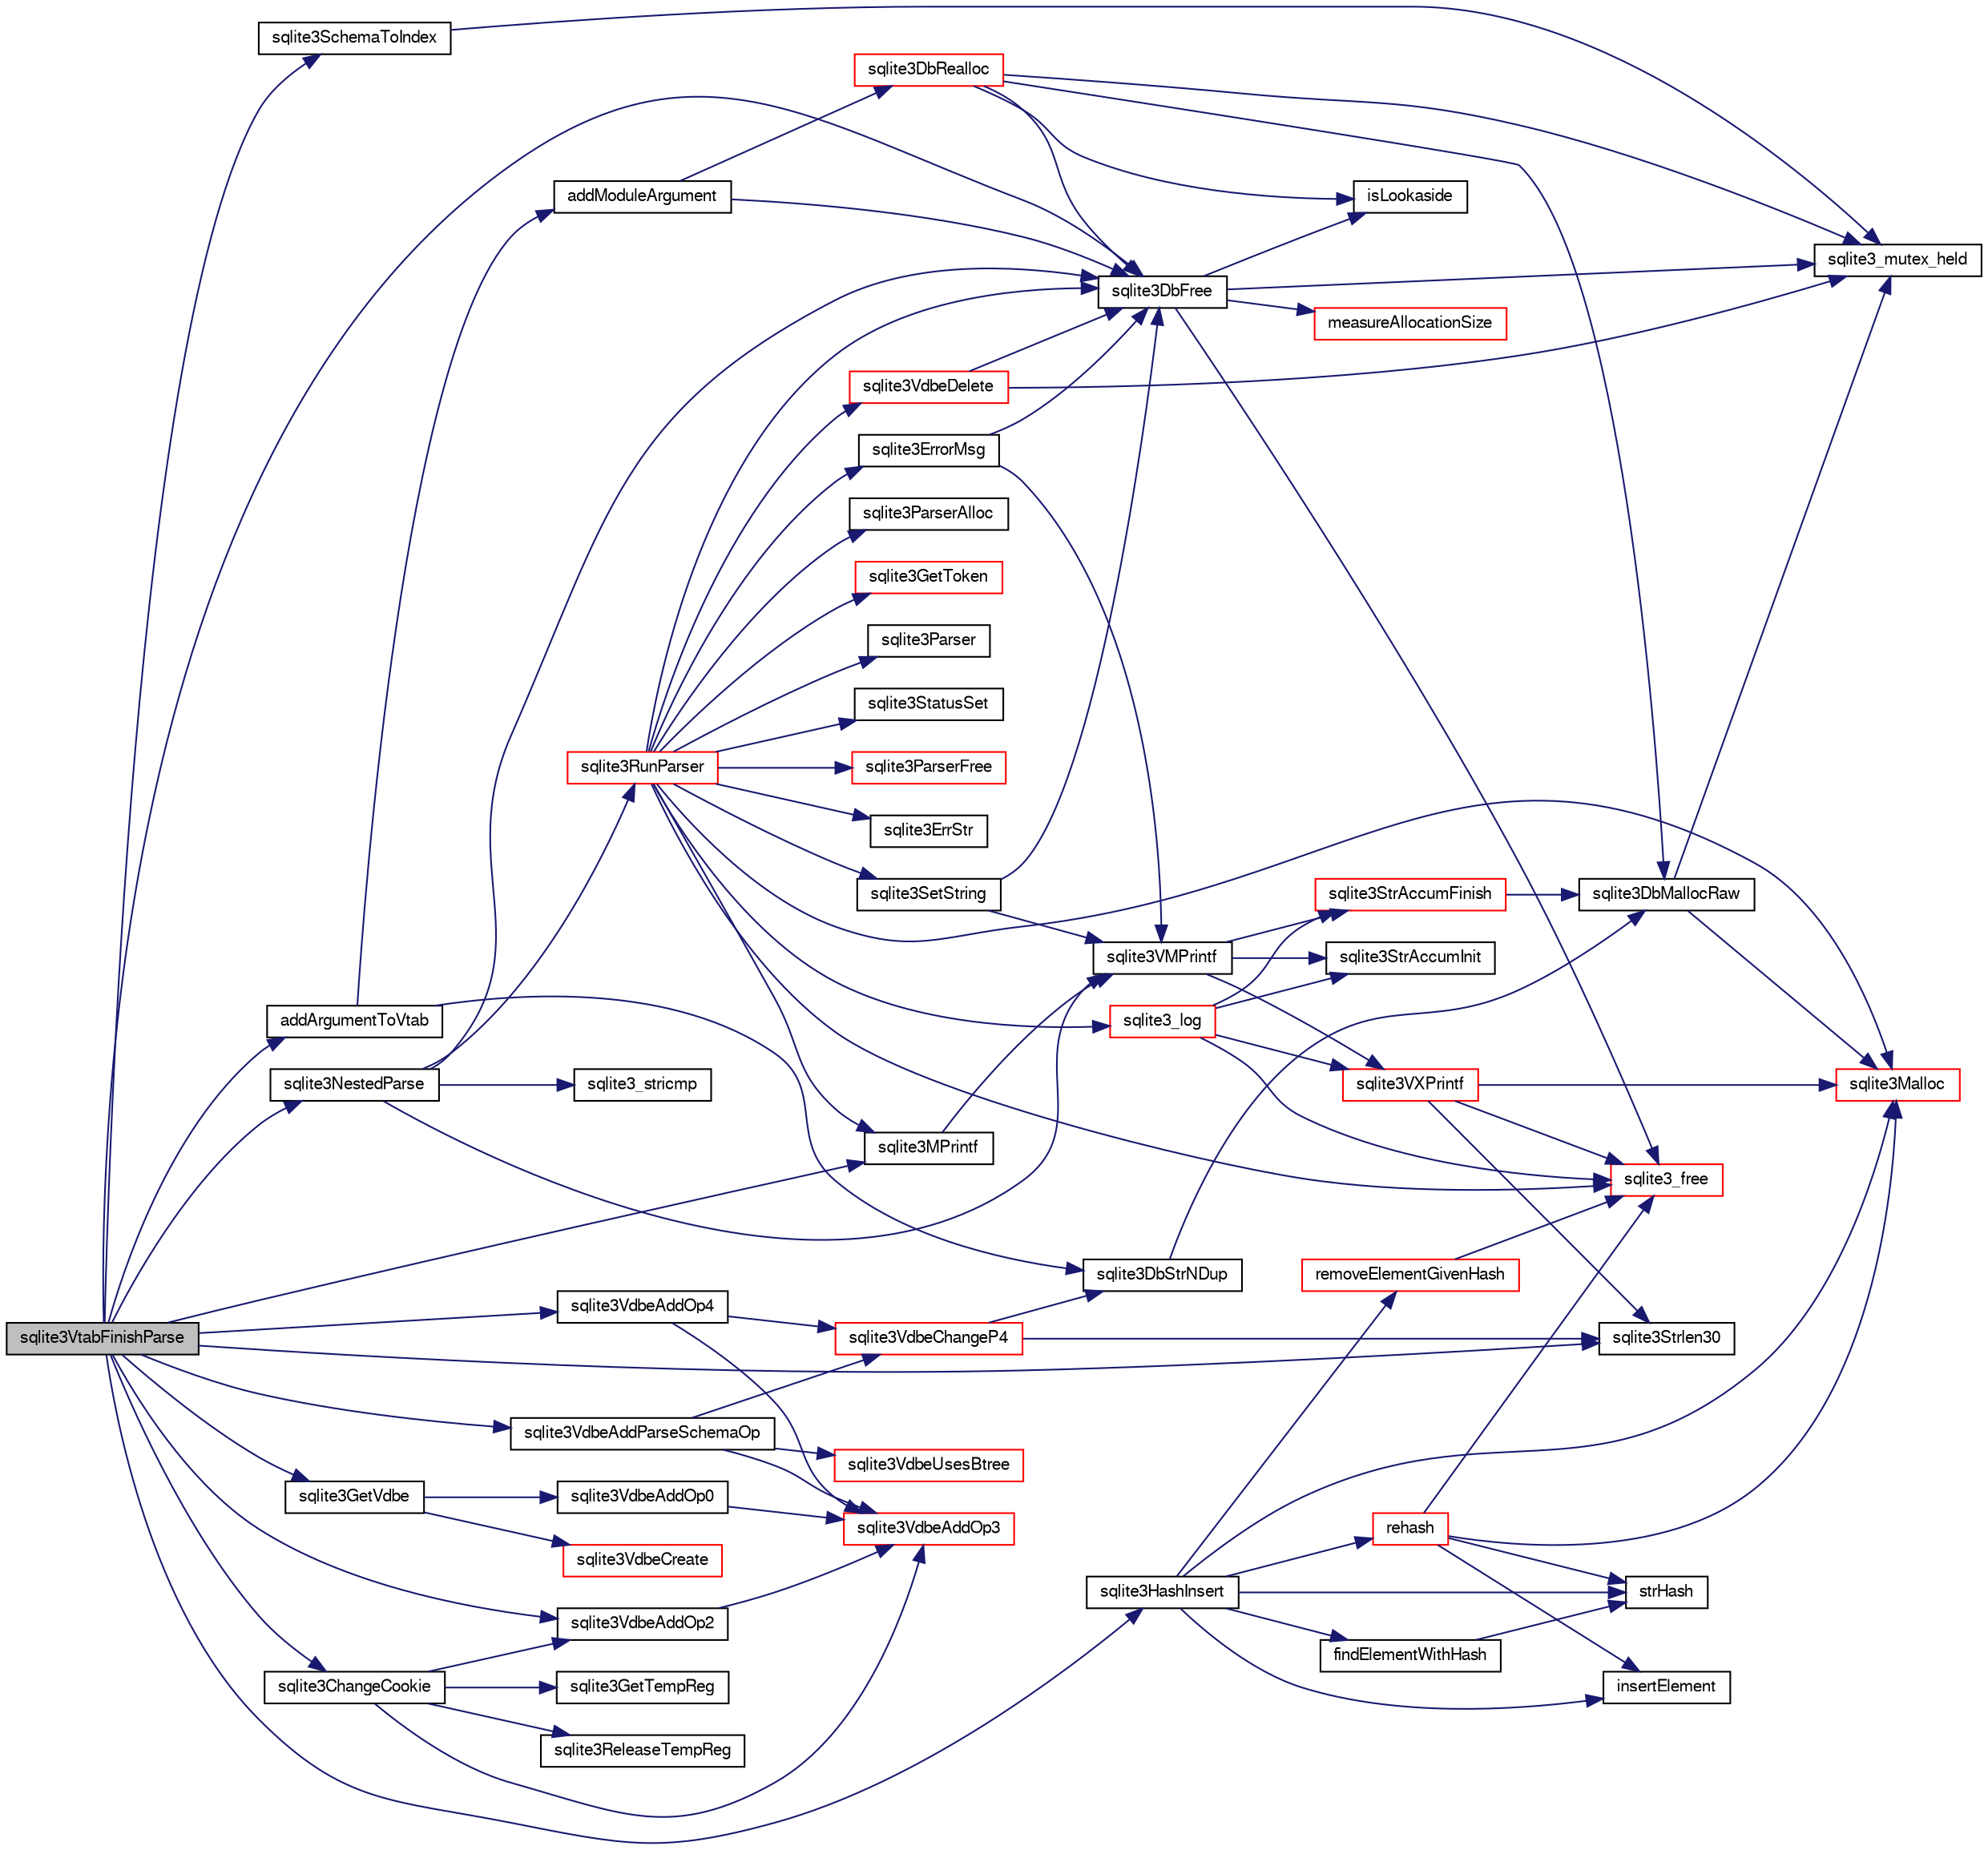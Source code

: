 digraph "sqlite3VtabFinishParse"
{
  edge [fontname="FreeSans",fontsize="10",labelfontname="FreeSans",labelfontsize="10"];
  node [fontname="FreeSans",fontsize="10",shape=record];
  rankdir="LR";
  Node803352 [label="sqlite3VtabFinishParse",height=0.2,width=0.4,color="black", fillcolor="grey75", style="filled", fontcolor="black"];
  Node803352 -> Node803353 [color="midnightblue",fontsize="10",style="solid",fontname="FreeSans"];
  Node803353 [label="addArgumentToVtab",height=0.2,width=0.4,color="black", fillcolor="white", style="filled",URL="$sqlite3_8c.html#aaf61ce8b4c243cd606a04cddde684b9c"];
  Node803353 -> Node803354 [color="midnightblue",fontsize="10",style="solid",fontname="FreeSans"];
  Node803354 [label="addModuleArgument",height=0.2,width=0.4,color="black", fillcolor="white", style="filled",URL="$sqlite3_8c.html#a3020ed4a4b05f9a18e8ab695a182ce92"];
  Node803354 -> Node803355 [color="midnightblue",fontsize="10",style="solid",fontname="FreeSans"];
  Node803355 [label="sqlite3DbRealloc",height=0.2,width=0.4,color="red", fillcolor="white", style="filled",URL="$sqlite3_8c.html#ae028f4902a9d29bcaf310ff289ee87dc"];
  Node803355 -> Node803356 [color="midnightblue",fontsize="10",style="solid",fontname="FreeSans"];
  Node803356 [label="sqlite3_mutex_held",height=0.2,width=0.4,color="black", fillcolor="white", style="filled",URL="$sqlite3_8c.html#acf77da68932b6bc163c5e68547ecc3e7"];
  Node803355 -> Node803357 [color="midnightblue",fontsize="10",style="solid",fontname="FreeSans"];
  Node803357 [label="sqlite3DbMallocRaw",height=0.2,width=0.4,color="black", fillcolor="white", style="filled",URL="$sqlite3_8c.html#abbe8be0cf7175e11ddc3e2218fad924e"];
  Node803357 -> Node803356 [color="midnightblue",fontsize="10",style="solid",fontname="FreeSans"];
  Node803357 -> Node803358 [color="midnightblue",fontsize="10",style="solid",fontname="FreeSans"];
  Node803358 [label="sqlite3Malloc",height=0.2,width=0.4,color="red", fillcolor="white", style="filled",URL="$sqlite3_8c.html#a361a2eaa846b1885f123abe46f5d8b2b"];
  Node803355 -> Node803368 [color="midnightblue",fontsize="10",style="solid",fontname="FreeSans"];
  Node803368 [label="isLookaside",height=0.2,width=0.4,color="black", fillcolor="white", style="filled",URL="$sqlite3_8c.html#a770fa05ff9717b75e16f4d968a77b897"];
  Node803355 -> Node803369 [color="midnightblue",fontsize="10",style="solid",fontname="FreeSans"];
  Node803369 [label="sqlite3DbFree",height=0.2,width=0.4,color="black", fillcolor="white", style="filled",URL="$sqlite3_8c.html#ac70ab821a6607b4a1b909582dc37a069"];
  Node803369 -> Node803356 [color="midnightblue",fontsize="10",style="solid",fontname="FreeSans"];
  Node803369 -> Node803370 [color="midnightblue",fontsize="10",style="solid",fontname="FreeSans"];
  Node803370 [label="measureAllocationSize",height=0.2,width=0.4,color="red", fillcolor="white", style="filled",URL="$sqlite3_8c.html#a45731e644a22fdb756e2b6337224217a"];
  Node803369 -> Node803368 [color="midnightblue",fontsize="10",style="solid",fontname="FreeSans"];
  Node803369 -> Node803372 [color="midnightblue",fontsize="10",style="solid",fontname="FreeSans"];
  Node803372 [label="sqlite3_free",height=0.2,width=0.4,color="red", fillcolor="white", style="filled",URL="$sqlite3_8c.html#a6552349e36a8a691af5487999ab09519"];
  Node803354 -> Node803369 [color="midnightblue",fontsize="10",style="solid",fontname="FreeSans"];
  Node803353 -> Node803628 [color="midnightblue",fontsize="10",style="solid",fontname="FreeSans"];
  Node803628 [label="sqlite3DbStrNDup",height=0.2,width=0.4,color="black", fillcolor="white", style="filled",URL="$sqlite3_8c.html#a48e8c757f70cba60fe83ce00ad8de713"];
  Node803628 -> Node803357 [color="midnightblue",fontsize="10",style="solid",fontname="FreeSans"];
  Node803352 -> Node803624 [color="midnightblue",fontsize="10",style="solid",fontname="FreeSans"];
  Node803624 [label="sqlite3MPrintf",height=0.2,width=0.4,color="black", fillcolor="white", style="filled",URL="$sqlite3_8c.html#a208ef0df84e9778778804a19af03efea"];
  Node803624 -> Node803625 [color="midnightblue",fontsize="10",style="solid",fontname="FreeSans"];
  Node803625 [label="sqlite3VMPrintf",height=0.2,width=0.4,color="black", fillcolor="white", style="filled",URL="$sqlite3_8c.html#a05535d0982ef06fbc2ee8195ebbae689"];
  Node803625 -> Node803399 [color="midnightblue",fontsize="10",style="solid",fontname="FreeSans"];
  Node803399 [label="sqlite3StrAccumInit",height=0.2,width=0.4,color="black", fillcolor="white", style="filled",URL="$sqlite3_8c.html#aabf95e113b9d54d519cd15a56215f560"];
  Node803625 -> Node803400 [color="midnightblue",fontsize="10",style="solid",fontname="FreeSans"];
  Node803400 [label="sqlite3VXPrintf",height=0.2,width=0.4,color="red", fillcolor="white", style="filled",URL="$sqlite3_8c.html#a63c25806c9bd4a2b76f9a0eb232c6bde"];
  Node803400 -> Node803358 [color="midnightblue",fontsize="10",style="solid",fontname="FreeSans"];
  Node803400 -> Node803419 [color="midnightblue",fontsize="10",style="solid",fontname="FreeSans"];
  Node803419 [label="sqlite3Strlen30",height=0.2,width=0.4,color="black", fillcolor="white", style="filled",URL="$sqlite3_8c.html#a3dcd80ba41f1a308193dee74857b62a7"];
  Node803400 -> Node803372 [color="midnightblue",fontsize="10",style="solid",fontname="FreeSans"];
  Node803625 -> Node803443 [color="midnightblue",fontsize="10",style="solid",fontname="FreeSans"];
  Node803443 [label="sqlite3StrAccumFinish",height=0.2,width=0.4,color="red", fillcolor="white", style="filled",URL="$sqlite3_8c.html#adb7f26b10ac1b847db6f000ef4c2e2ba"];
  Node803443 -> Node803357 [color="midnightblue",fontsize="10",style="solid",fontname="FreeSans"];
  Node803352 -> Node803637 [color="midnightblue",fontsize="10",style="solid",fontname="FreeSans"];
  Node803637 [label="sqlite3SchemaToIndex",height=0.2,width=0.4,color="black", fillcolor="white", style="filled",URL="$sqlite3_8c.html#ad9ef77a42022f1f8c8ab71b5761f5134"];
  Node803637 -> Node803356 [color="midnightblue",fontsize="10",style="solid",fontname="FreeSans"];
  Node803352 -> Node803638 [color="midnightblue",fontsize="10",style="solid",fontname="FreeSans"];
  Node803638 [label="sqlite3NestedParse",height=0.2,width=0.4,color="black", fillcolor="white", style="filled",URL="$sqlite3_8c.html#ae78bd6187a28892732af5428ec15b03f"];
  Node803638 -> Node803625 [color="midnightblue",fontsize="10",style="solid",fontname="FreeSans"];
  Node803638 -> Node803639 [color="midnightblue",fontsize="10",style="solid",fontname="FreeSans"];
  Node803639 [label="sqlite3RunParser",height=0.2,width=0.4,color="red", fillcolor="white", style="filled",URL="$sqlite3_8c.html#a174f16a9adcc64bf971bae4a5ffa3488"];
  Node803639 -> Node803640 [color="midnightblue",fontsize="10",style="solid",fontname="FreeSans"];
  Node803640 [label="sqlite3ParserAlloc",height=0.2,width=0.4,color="black", fillcolor="white", style="filled",URL="$sqlite3_8c.html#ad04f20cc1a4b6d3e458d60b80c694d94"];
  Node803639 -> Node803358 [color="midnightblue",fontsize="10",style="solid",fontname="FreeSans"];
  Node803639 -> Node803622 [color="midnightblue",fontsize="10",style="solid",fontname="FreeSans"];
  Node803622 [label="sqlite3GetToken",height=0.2,width=0.4,color="red", fillcolor="white", style="filled",URL="$sqlite3_8c.html#a3111c5f563140332fcc76d31fd028aaf"];
  Node803639 -> Node803641 [color="midnightblue",fontsize="10",style="solid",fontname="FreeSans"];
  Node803641 [label="sqlite3ErrorMsg",height=0.2,width=0.4,color="black", fillcolor="white", style="filled",URL="$sqlite3_8c.html#aee2798e173651adae0f9c85469f3457d"];
  Node803641 -> Node803625 [color="midnightblue",fontsize="10",style="solid",fontname="FreeSans"];
  Node803641 -> Node803369 [color="midnightblue",fontsize="10",style="solid",fontname="FreeSans"];
  Node803639 -> Node803369 [color="midnightblue",fontsize="10",style="solid",fontname="FreeSans"];
  Node803639 -> Node803624 [color="midnightblue",fontsize="10",style="solid",fontname="FreeSans"];
  Node803639 -> Node803642 [color="midnightblue",fontsize="10",style="solid",fontname="FreeSans"];
  Node803642 [label="sqlite3Parser",height=0.2,width=0.4,color="black", fillcolor="white", style="filled",URL="$sqlite3_8c.html#a6f46fb0365c1d879ab5d64cde499c224"];
  Node803639 -> Node803361 [color="midnightblue",fontsize="10",style="solid",fontname="FreeSans"];
  Node803361 [label="sqlite3StatusSet",height=0.2,width=0.4,color="black", fillcolor="white", style="filled",URL="$sqlite3_8c.html#afec7586c01fcb5ea17dc9d7725a589d9"];
  Node803639 -> Node803643 [color="midnightblue",fontsize="10",style="solid",fontname="FreeSans"];
  Node803643 [label="sqlite3ParserFree",height=0.2,width=0.4,color="red", fillcolor="white", style="filled",URL="$sqlite3_8c.html#a75d41a16c8dff0547dcca208ff4d5d7d"];
  Node803639 -> Node803372 [color="midnightblue",fontsize="10",style="solid",fontname="FreeSans"];
  Node803639 -> Node803993 [color="midnightblue",fontsize="10",style="solid",fontname="FreeSans"];
  Node803993 [label="sqlite3SetString",height=0.2,width=0.4,color="black", fillcolor="white", style="filled",URL="$sqlite3_8c.html#aad368822484a1ceae010a829e27454ae"];
  Node803993 -> Node803625 [color="midnightblue",fontsize="10",style="solid",fontname="FreeSans"];
  Node803993 -> Node803369 [color="midnightblue",fontsize="10",style="solid",fontname="FreeSans"];
  Node803639 -> Node804041 [color="midnightblue",fontsize="10",style="solid",fontname="FreeSans"];
  Node804041 [label="sqlite3ErrStr",height=0.2,width=0.4,color="black", fillcolor="white", style="filled",URL="$sqlite3_8c.html#ab289afae24fa83e42f3d78b3b7e91793"];
  Node803639 -> Node803397 [color="midnightblue",fontsize="10",style="solid",fontname="FreeSans"];
  Node803397 [label="sqlite3_log",height=0.2,width=0.4,color="red", fillcolor="white", style="filled",URL="$sqlite3_8c.html#a298c9699bf9c143662c6b1fec4b2dc3b"];
  Node803397 -> Node803399 [color="midnightblue",fontsize="10",style="solid",fontname="FreeSans"];
  Node803397 -> Node803400 [color="midnightblue",fontsize="10",style="solid",fontname="FreeSans"];
  Node803397 -> Node803443 [color="midnightblue",fontsize="10",style="solid",fontname="FreeSans"];
  Node803397 -> Node803372 [color="midnightblue",fontsize="10",style="solid",fontname="FreeSans"];
  Node803639 -> Node804020 [color="midnightblue",fontsize="10",style="solid",fontname="FreeSans"];
  Node804020 [label="sqlite3VdbeDelete",height=0.2,width=0.4,color="red", fillcolor="white", style="filled",URL="$sqlite3_8c.html#ace82a1f75873a6609067d0f572120e47"];
  Node804020 -> Node803356 [color="midnightblue",fontsize="10",style="solid",fontname="FreeSans"];
  Node804020 -> Node803369 [color="midnightblue",fontsize="10",style="solid",fontname="FreeSans"];
  Node803638 -> Node803369 [color="midnightblue",fontsize="10",style="solid",fontname="FreeSans"];
  Node803638 -> Node804224 [color="midnightblue",fontsize="10",style="solid",fontname="FreeSans"];
  Node804224 [label="sqlite3_stricmp",height=0.2,width=0.4,color="black", fillcolor="white", style="filled",URL="$sqlite3_8c.html#aaa53981a07ebaa0c9d16b24032fb943c"];
  Node803352 -> Node803369 [color="midnightblue",fontsize="10",style="solid",fontname="FreeSans"];
  Node803352 -> Node804310 [color="midnightblue",fontsize="10",style="solid",fontname="FreeSans"];
  Node804310 [label="sqlite3GetVdbe",height=0.2,width=0.4,color="black", fillcolor="white", style="filled",URL="$sqlite3_8c.html#a76b721dcd00b0587308547594cb6c1f4"];
  Node804310 -> Node804311 [color="midnightblue",fontsize="10",style="solid",fontname="FreeSans"];
  Node804311 [label="sqlite3VdbeCreate",height=0.2,width=0.4,color="red", fillcolor="white", style="filled",URL="$sqlite3_8c.html#a7778fbbc1a7b677f680ce0afc44a88e2"];
  Node804310 -> Node804312 [color="midnightblue",fontsize="10",style="solid",fontname="FreeSans"];
  Node804312 [label="sqlite3VdbeAddOp0",height=0.2,width=0.4,color="black", fillcolor="white", style="filled",URL="$sqlite3_8c.html#a0aefd237fc1d629f3a3d3d454ced408a"];
  Node804312 -> Node804313 [color="midnightblue",fontsize="10",style="solid",fontname="FreeSans"];
  Node804313 [label="sqlite3VdbeAddOp3",height=0.2,width=0.4,color="red", fillcolor="white", style="filled",URL="$sqlite3_8c.html#a29b4560b019211a73e1478cec7468345"];
  Node803352 -> Node804315 [color="midnightblue",fontsize="10",style="solid",fontname="FreeSans"];
  Node804315 [label="sqlite3ChangeCookie",height=0.2,width=0.4,color="black", fillcolor="white", style="filled",URL="$sqlite3_8c.html#a0ef89bb4c4f2d45de9f462e63cbfddec"];
  Node804315 -> Node804316 [color="midnightblue",fontsize="10",style="solid",fontname="FreeSans"];
  Node804316 [label="sqlite3GetTempReg",height=0.2,width=0.4,color="black", fillcolor="white", style="filled",URL="$sqlite3_8c.html#ab58586b4abaefcc5df42af9d1e84d8fb"];
  Node804315 -> Node804317 [color="midnightblue",fontsize="10",style="solid",fontname="FreeSans"];
  Node804317 [label="sqlite3VdbeAddOp2",height=0.2,width=0.4,color="black", fillcolor="white", style="filled",URL="$sqlite3_8c.html#ae87204d7b069da19e4db0404c6deaae5"];
  Node804317 -> Node804313 [color="midnightblue",fontsize="10",style="solid",fontname="FreeSans"];
  Node804315 -> Node804313 [color="midnightblue",fontsize="10",style="solid",fontname="FreeSans"];
  Node804315 -> Node804318 [color="midnightblue",fontsize="10",style="solid",fontname="FreeSans"];
  Node804318 [label="sqlite3ReleaseTempReg",height=0.2,width=0.4,color="black", fillcolor="white", style="filled",URL="$sqlite3_8c.html#a48d55dce63ac590c3b0fc464abb67ad7"];
  Node803352 -> Node804317 [color="midnightblue",fontsize="10",style="solid",fontname="FreeSans"];
  Node803352 -> Node804319 [color="midnightblue",fontsize="10",style="solid",fontname="FreeSans"];
  Node804319 [label="sqlite3VdbeAddParseSchemaOp",height=0.2,width=0.4,color="black", fillcolor="white", style="filled",URL="$sqlite3_8c.html#a52c71cba3d53e0eb5c0c785ef9a7ec8f"];
  Node804319 -> Node804313 [color="midnightblue",fontsize="10",style="solid",fontname="FreeSans"];
  Node804319 -> Node804320 [color="midnightblue",fontsize="10",style="solid",fontname="FreeSans"];
  Node804320 [label="sqlite3VdbeChangeP4",height=0.2,width=0.4,color="red", fillcolor="white", style="filled",URL="$sqlite3_8c.html#add0d891a062d044a0c7e6fc072702830"];
  Node804320 -> Node803419 [color="midnightblue",fontsize="10",style="solid",fontname="FreeSans"];
  Node804320 -> Node803628 [color="midnightblue",fontsize="10",style="solid",fontname="FreeSans"];
  Node804319 -> Node804321 [color="midnightblue",fontsize="10",style="solid",fontname="FreeSans"];
  Node804321 [label="sqlite3VdbeUsesBtree",height=0.2,width=0.4,color="red", fillcolor="white", style="filled",URL="$sqlite3_8c.html#a95cb3cf0008fee0974865f32442950af"];
  Node803352 -> Node804323 [color="midnightblue",fontsize="10",style="solid",fontname="FreeSans"];
  Node804323 [label="sqlite3VdbeAddOp4",height=0.2,width=0.4,color="black", fillcolor="white", style="filled",URL="$sqlite3_8c.html#a739d7a47b1c11779283b7797ea7e1d4d"];
  Node804323 -> Node804313 [color="midnightblue",fontsize="10",style="solid",fontname="FreeSans"];
  Node804323 -> Node804320 [color="midnightblue",fontsize="10",style="solid",fontname="FreeSans"];
  Node803352 -> Node803419 [color="midnightblue",fontsize="10",style="solid",fontname="FreeSans"];
  Node803352 -> Node803652 [color="midnightblue",fontsize="10",style="solid",fontname="FreeSans"];
  Node803652 [label="sqlite3HashInsert",height=0.2,width=0.4,color="black", fillcolor="white", style="filled",URL="$sqlite3_8c.html#aebbc6c13b3c139d5f3463938f441da3d"];
  Node803652 -> Node803653 [color="midnightblue",fontsize="10",style="solid",fontname="FreeSans"];
  Node803653 [label="findElementWithHash",height=0.2,width=0.4,color="black", fillcolor="white", style="filled",URL="$sqlite3_8c.html#a75c0f574fa5d51702434c6e980d57d7f"];
  Node803653 -> Node803654 [color="midnightblue",fontsize="10",style="solid",fontname="FreeSans"];
  Node803654 [label="strHash",height=0.2,width=0.4,color="black", fillcolor="white", style="filled",URL="$sqlite3_8c.html#ad7193605dadc27cf291d54e15bdd011d"];
  Node803652 -> Node803655 [color="midnightblue",fontsize="10",style="solid",fontname="FreeSans"];
  Node803655 [label="removeElementGivenHash",height=0.2,width=0.4,color="red", fillcolor="white", style="filled",URL="$sqlite3_8c.html#a97ff4ac3846af0f8caf5426adfa2808a"];
  Node803655 -> Node803372 [color="midnightblue",fontsize="10",style="solid",fontname="FreeSans"];
  Node803652 -> Node803358 [color="midnightblue",fontsize="10",style="solid",fontname="FreeSans"];
  Node803652 -> Node803657 [color="midnightblue",fontsize="10",style="solid",fontname="FreeSans"];
  Node803657 [label="rehash",height=0.2,width=0.4,color="red", fillcolor="white", style="filled",URL="$sqlite3_8c.html#a4851529638f6c7af16239ee6e2dcc628"];
  Node803657 -> Node803358 [color="midnightblue",fontsize="10",style="solid",fontname="FreeSans"];
  Node803657 -> Node803372 [color="midnightblue",fontsize="10",style="solid",fontname="FreeSans"];
  Node803657 -> Node803654 [color="midnightblue",fontsize="10",style="solid",fontname="FreeSans"];
  Node803657 -> Node803658 [color="midnightblue",fontsize="10",style="solid",fontname="FreeSans"];
  Node803658 [label="insertElement",height=0.2,width=0.4,color="black", fillcolor="white", style="filled",URL="$sqlite3_8c.html#a011f717fc5c46f03d78bf81b6714e0ee"];
  Node803652 -> Node803654 [color="midnightblue",fontsize="10",style="solid",fontname="FreeSans"];
  Node803652 -> Node803658 [color="midnightblue",fontsize="10",style="solid",fontname="FreeSans"];
}
